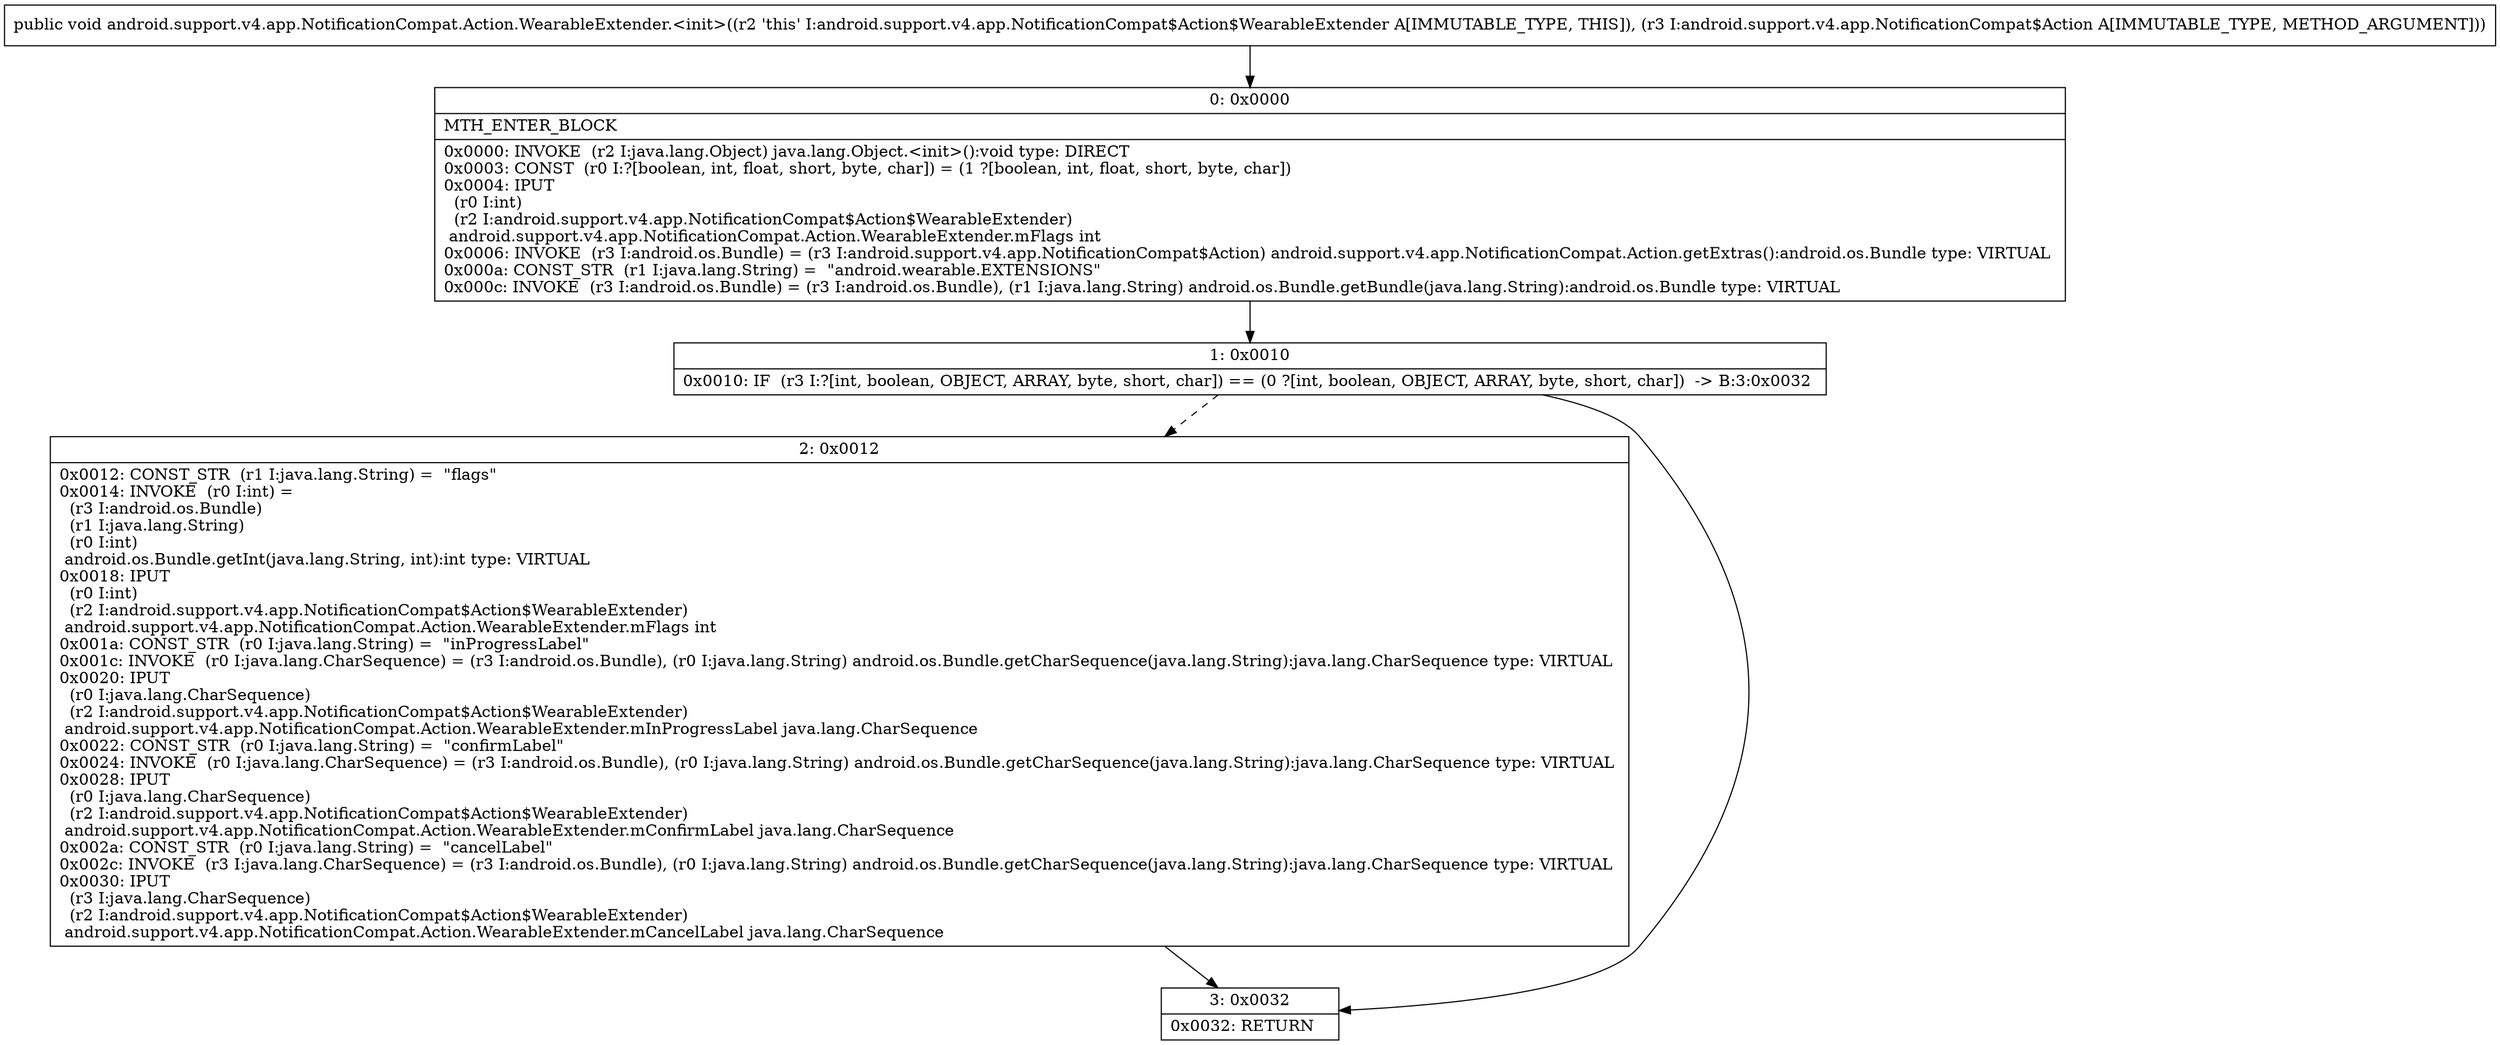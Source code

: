 digraph "CFG forandroid.support.v4.app.NotificationCompat.Action.WearableExtender.\<init\>(Landroid\/support\/v4\/app\/NotificationCompat$Action;)V" {
Node_0 [shape=record,label="{0\:\ 0x0000|MTH_ENTER_BLOCK\l|0x0000: INVOKE  (r2 I:java.lang.Object) java.lang.Object.\<init\>():void type: DIRECT \l0x0003: CONST  (r0 I:?[boolean, int, float, short, byte, char]) = (1 ?[boolean, int, float, short, byte, char]) \l0x0004: IPUT  \l  (r0 I:int)\l  (r2 I:android.support.v4.app.NotificationCompat$Action$WearableExtender)\l android.support.v4.app.NotificationCompat.Action.WearableExtender.mFlags int \l0x0006: INVOKE  (r3 I:android.os.Bundle) = (r3 I:android.support.v4.app.NotificationCompat$Action) android.support.v4.app.NotificationCompat.Action.getExtras():android.os.Bundle type: VIRTUAL \l0x000a: CONST_STR  (r1 I:java.lang.String) =  \"android.wearable.EXTENSIONS\" \l0x000c: INVOKE  (r3 I:android.os.Bundle) = (r3 I:android.os.Bundle), (r1 I:java.lang.String) android.os.Bundle.getBundle(java.lang.String):android.os.Bundle type: VIRTUAL \l}"];
Node_1 [shape=record,label="{1\:\ 0x0010|0x0010: IF  (r3 I:?[int, boolean, OBJECT, ARRAY, byte, short, char]) == (0 ?[int, boolean, OBJECT, ARRAY, byte, short, char])  \-\> B:3:0x0032 \l}"];
Node_2 [shape=record,label="{2\:\ 0x0012|0x0012: CONST_STR  (r1 I:java.lang.String) =  \"flags\" \l0x0014: INVOKE  (r0 I:int) = \l  (r3 I:android.os.Bundle)\l  (r1 I:java.lang.String)\l  (r0 I:int)\l android.os.Bundle.getInt(java.lang.String, int):int type: VIRTUAL \l0x0018: IPUT  \l  (r0 I:int)\l  (r2 I:android.support.v4.app.NotificationCompat$Action$WearableExtender)\l android.support.v4.app.NotificationCompat.Action.WearableExtender.mFlags int \l0x001a: CONST_STR  (r0 I:java.lang.String) =  \"inProgressLabel\" \l0x001c: INVOKE  (r0 I:java.lang.CharSequence) = (r3 I:android.os.Bundle), (r0 I:java.lang.String) android.os.Bundle.getCharSequence(java.lang.String):java.lang.CharSequence type: VIRTUAL \l0x0020: IPUT  \l  (r0 I:java.lang.CharSequence)\l  (r2 I:android.support.v4.app.NotificationCompat$Action$WearableExtender)\l android.support.v4.app.NotificationCompat.Action.WearableExtender.mInProgressLabel java.lang.CharSequence \l0x0022: CONST_STR  (r0 I:java.lang.String) =  \"confirmLabel\" \l0x0024: INVOKE  (r0 I:java.lang.CharSequence) = (r3 I:android.os.Bundle), (r0 I:java.lang.String) android.os.Bundle.getCharSequence(java.lang.String):java.lang.CharSequence type: VIRTUAL \l0x0028: IPUT  \l  (r0 I:java.lang.CharSequence)\l  (r2 I:android.support.v4.app.NotificationCompat$Action$WearableExtender)\l android.support.v4.app.NotificationCompat.Action.WearableExtender.mConfirmLabel java.lang.CharSequence \l0x002a: CONST_STR  (r0 I:java.lang.String) =  \"cancelLabel\" \l0x002c: INVOKE  (r3 I:java.lang.CharSequence) = (r3 I:android.os.Bundle), (r0 I:java.lang.String) android.os.Bundle.getCharSequence(java.lang.String):java.lang.CharSequence type: VIRTUAL \l0x0030: IPUT  \l  (r3 I:java.lang.CharSequence)\l  (r2 I:android.support.v4.app.NotificationCompat$Action$WearableExtender)\l android.support.v4.app.NotificationCompat.Action.WearableExtender.mCancelLabel java.lang.CharSequence \l}"];
Node_3 [shape=record,label="{3\:\ 0x0032|0x0032: RETURN   \l}"];
MethodNode[shape=record,label="{public void android.support.v4.app.NotificationCompat.Action.WearableExtender.\<init\>((r2 'this' I:android.support.v4.app.NotificationCompat$Action$WearableExtender A[IMMUTABLE_TYPE, THIS]), (r3 I:android.support.v4.app.NotificationCompat$Action A[IMMUTABLE_TYPE, METHOD_ARGUMENT])) }"];
MethodNode -> Node_0;
Node_0 -> Node_1;
Node_1 -> Node_2[style=dashed];
Node_1 -> Node_3;
Node_2 -> Node_3;
}

